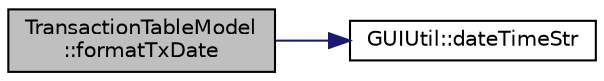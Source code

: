 digraph "TransactionTableModel::formatTxDate"
{
  edge [fontname="Helvetica",fontsize="10",labelfontname="Helvetica",labelfontsize="10"];
  node [fontname="Helvetica",fontsize="10",shape=record];
  rankdir="LR";
  Node649 [label="TransactionTableModel\l::formatTxDate",height=0.2,width=0.4,color="black", fillcolor="grey75", style="filled", fontcolor="black"];
  Node649 -> Node650 [color="midnightblue",fontsize="10",style="solid",fontname="Helvetica"];
  Node650 [label="GUIUtil::dateTimeStr",height=0.2,width=0.4,color="black", fillcolor="white", style="filled",URL="$d1/d87/namespace_g_u_i_util.html#aae732a04fea25190081120bf0cc773e8"];
}
